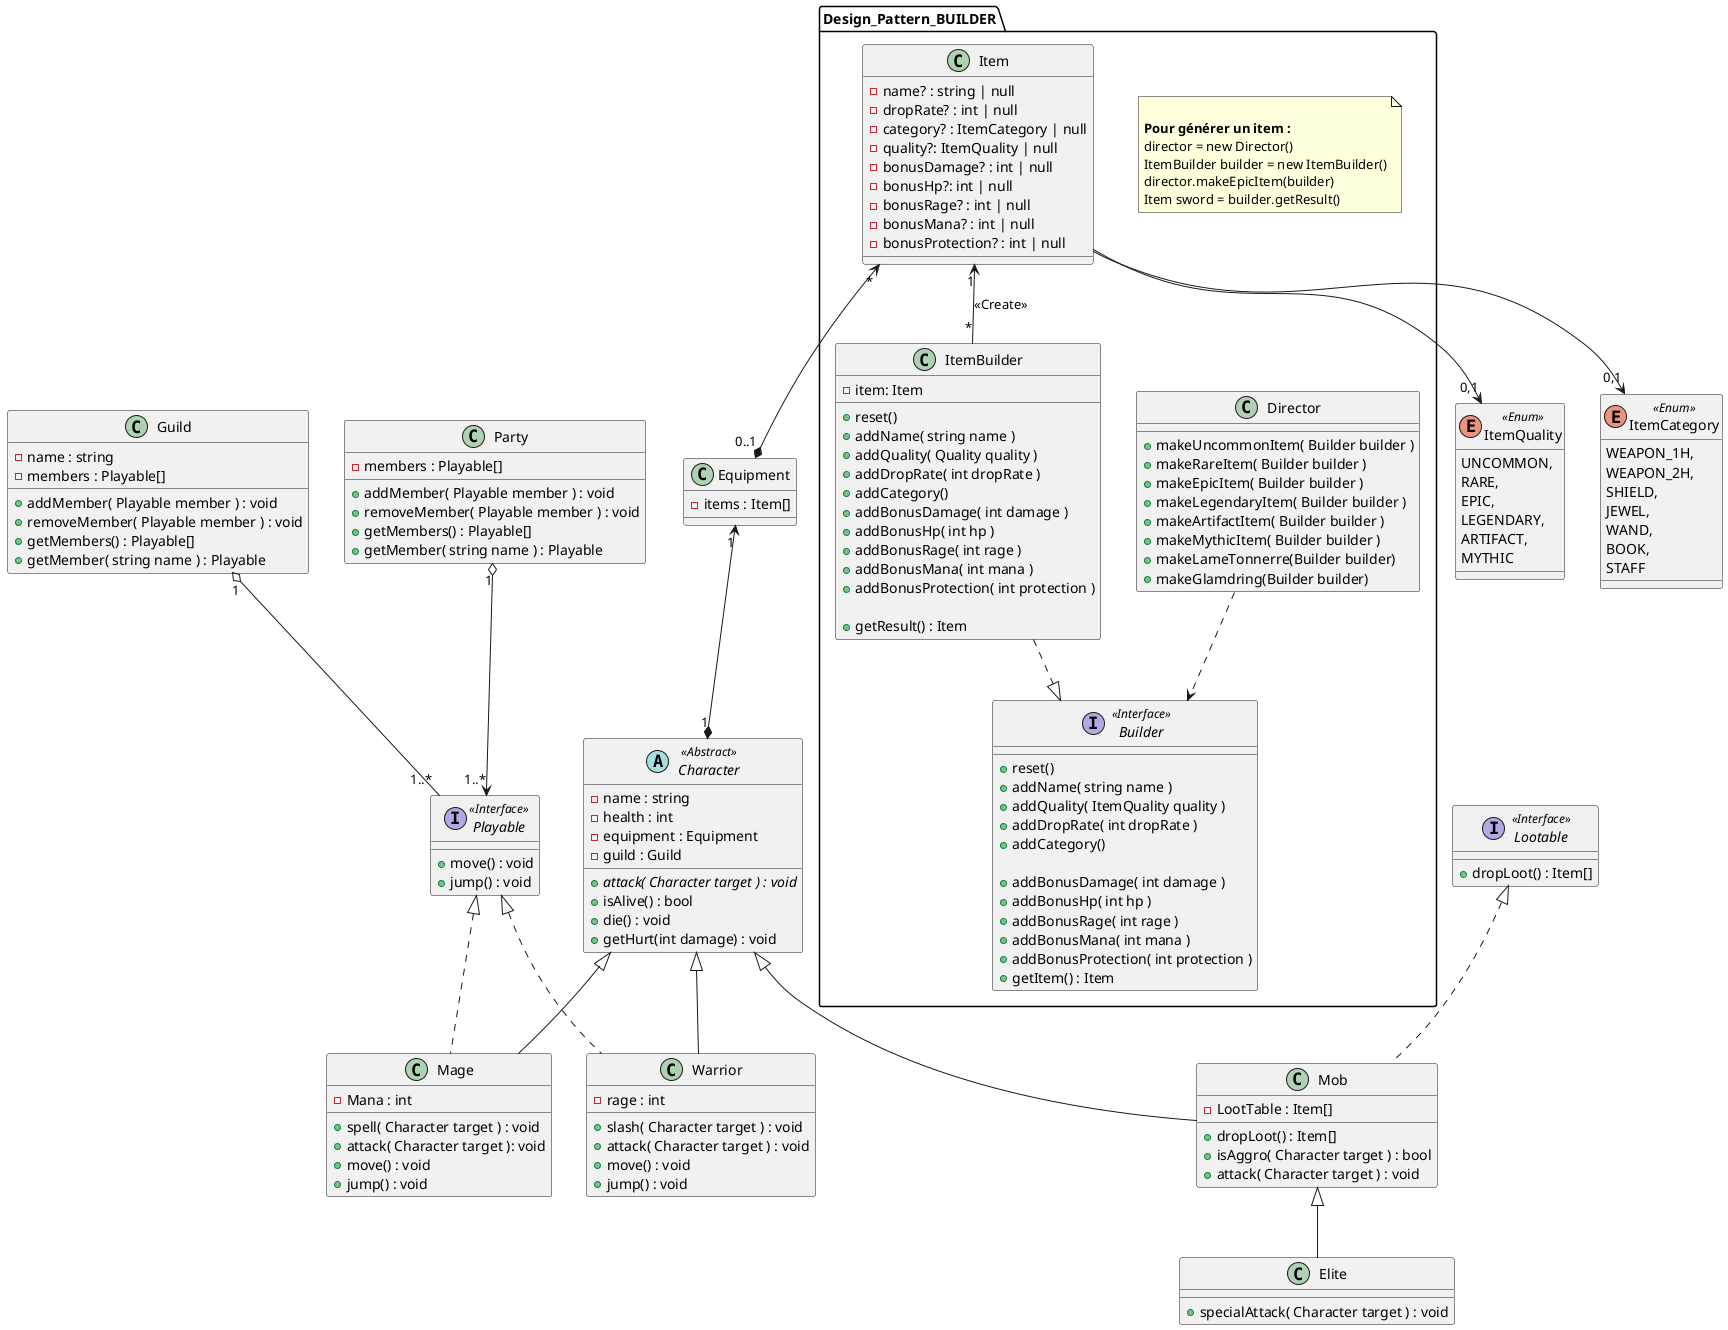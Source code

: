 @startuml
'https://plantuml.com/class-diagram

class Equipment {
    -items : Item[]

}


abstract class Character <<Abstract>> {
    -name : string
    -health : int
    -equipment : Equipment
    -guild : Guild
    +{abstract}attack( Character target ) : void
    +isAlive() : bool
    +die() : void
    +getHurt(int damage) : void

}

class Mage {
    -Mana : int
    +spell( Character target ) : void
    +attack( Character target ): void
    +move() : void
    +jump() : void
}

class Warrior {
    -rage : int
    +slash( Character target ) : void
    +attack( Character target ) : void
    +move() : void
    +jump() : void
}




interface Playable  <<Interface>> {
+ move() : void
+ jump() : void
}
interface Lootable <<Interface>> {
    +dropLoot() : Item[]
}
class Mob {
    -LootTable : Item[]
    + dropLoot() : Item[]
    +isAggro( Character target ) : bool
    +attack( Character target ) : void
}

class Elite {
    +specialAttack( Character target ) : void
}

enum ItemQuality <<Enum>> {
  UNCOMMON,
  RARE,
  EPIC,
  LEGENDARY,
  ARTIFACT,
  MYTHIC
}




enum ItemCategory <<Enum>> {
  WEAPON_1H,
  WEAPON_2H,
  SHIELD,
  JEWEL,
  WAND,
  BOOK,
  STAFF
}

namespace  Design_Pattern_BUILDER  {

note as A

    <b>Pour générer un item :</b>
    director = new Director()
    ItemBuilder builder = new ItemBuilder()
    director.makeEpicItem(builder)
    Item sword = builder.getResult()
end note

interface Builder <<Interface>> {
    +reset()
    +addName( string name )
    +addQuality( ItemQuality quality )
    +addDropRate( int dropRate )
    +addCategory()

    +addBonusDamage( int damage )
    +addBonusHp( int hp )
    +addBonusRage( int rage )
    +addBonusMana( int mana )
    +addBonusProtection( int protection )
    +getItem() : Item
}




class Director {
    +makeUncommonItem( Builder builder )
    +makeRareItem( Builder builder )
    +makeEpicItem( Builder builder )
    +makeLegendaryItem( Builder builder )
    +makeArtifactItem( Builder builder )
    +makeMythicItem( Builder builder )
    +makeLameTonnerre(Builder builder)
    +makeGlamdring(Builder builder)

}

class ItemBuilder  {
    -item: Item
    +reset()
    +addName( string name )
    +addQuality( Quality quality )
    +addDropRate( int dropRate )
    +addCategory()
    +addBonusDamage( int damage )
    +addBonusHp( int hp )
    +addBonusRage( int rage )
    +addBonusMana( int mana )
    +addBonusProtection( int protection )

    +getResult() : Item
}



class Item {
    -name? : string | null
    -dropRate? : int | null
    -category? : ItemCategory | null
    -quality?: ItemQuality | null
    -bonusDamage? : int | null
    -bonusHp?: int | null
    -bonusRage? : int | null
    -bonusMana? : int | null
    -bonusProtection? : int | null
}


ItemBuilder ..|> Builder
Item "1" <-- "*" ItemBuilder : "<<Create>>"
Item "*" <--* "0..1" Equipment
Item  --> "0,1" ItemQuality
Item  --> "0,1" ItemCategory
Director ..> Builder

}

Equipment "1" <--* "1" Character

Playable <|.. Mage
Playable <|.. Warrior

Character <|-- Mage
Character <|-- Warrior
Character <|-- Mob

Mob <|-- Elite

Lootable <|.. Mob


class Guild {
    -name : string
    -members : Playable[]
    +addMember( Playable member ) : void
    +removeMember( Playable member ) : void
    +getMembers() : Playable[]
    +getMember( string name ) : Playable
}

Guild "1" o-- "1..*" Playable

class Party {
    -members : Playable[]
    +addMember( Playable member ) : void
    +removeMember( Playable member ) : void
    +getMembers() : Playable[]
    +getMember( string name ) : Playable
}

Party "1" o--> "1..*" Playable

@enduml





